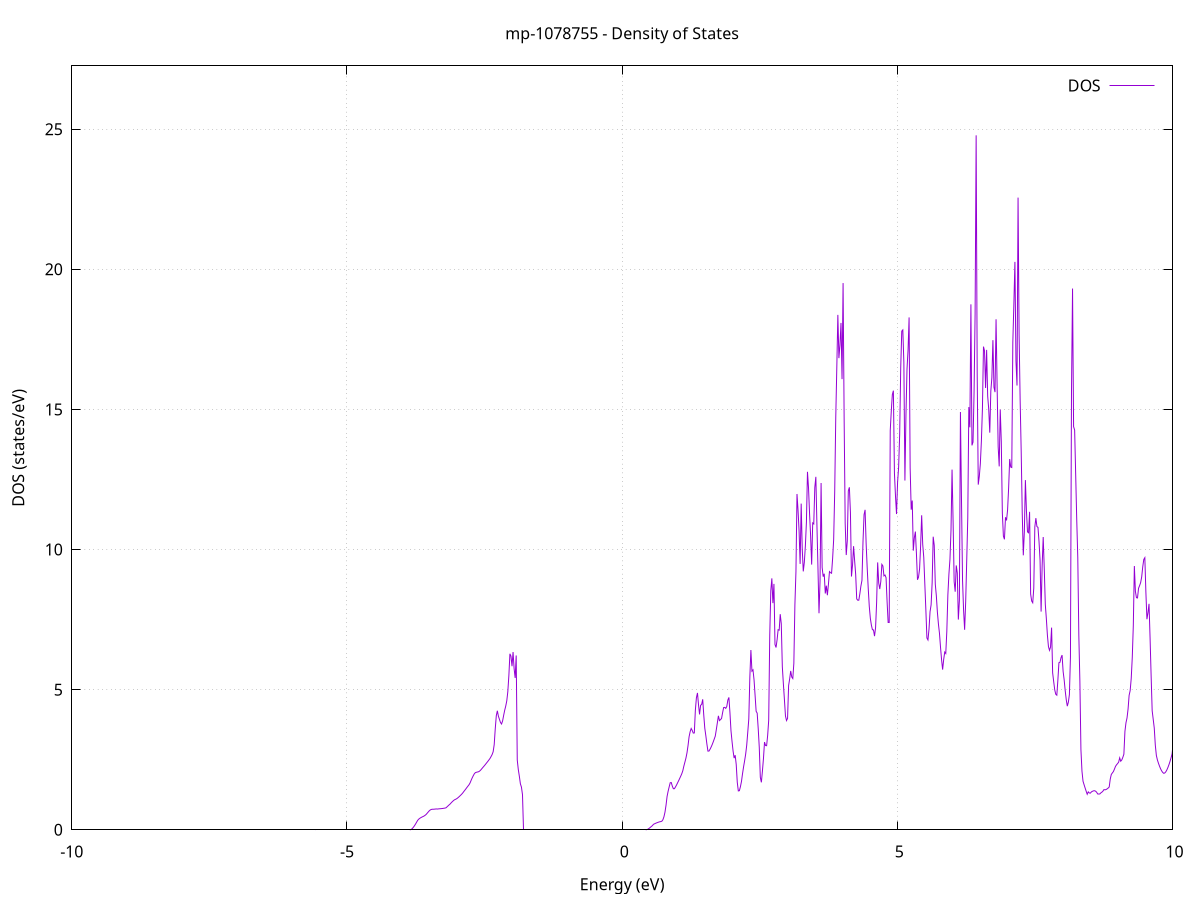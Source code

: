 set title 'mp-1078755 - Density of States'
set xlabel 'Energy (eV)'
set ylabel 'DOS (states/eV)'
set grid
set xrange [-10:10]
set yrange [0:27.259]
set xzeroaxis lt -1
set terminal png size 800,600
set output 'mp-1078755_dos_gnuplot.png'
plot '-' using 1:2 with lines title 'DOS'
-5.580100 0.000000
-5.561100 0.000000
-5.542000 0.000000
-5.523000 0.000000
-5.504000 0.000000
-5.484900 0.000000
-5.465900 0.000000
-5.446800 0.000000
-5.427800 0.000000
-5.408800 0.000000
-5.389700 0.000000
-5.370700 0.000000
-5.351700 0.000000
-5.332600 0.000000
-5.313600 0.000000
-5.294500 0.000000
-5.275500 0.000000
-5.256500 0.000000
-5.237400 0.000000
-5.218400 0.000000
-5.199400 0.000000
-5.180300 0.000000
-5.161300 0.000000
-5.142200 0.000000
-5.123200 0.000000
-5.104200 0.000000
-5.085100 0.000000
-5.066100 0.000000
-5.047100 0.000000
-5.028000 0.000000
-5.009000 0.000000
-4.990000 0.000000
-4.970900 0.000000
-4.951900 0.000000
-4.932800 0.000000
-4.913800 0.000000
-4.894800 0.000000
-4.875700 0.000000
-4.856700 0.000000
-4.837700 0.000000
-4.818600 0.000000
-4.799600 0.000000
-4.780500 0.000000
-4.761500 0.000000
-4.742500 0.000000
-4.723400 0.000000
-4.704400 0.000000
-4.685400 0.000000
-4.666300 0.000000
-4.647300 0.000000
-4.628200 0.000000
-4.609200 0.000000
-4.590200 0.000000
-4.571100 0.000000
-4.552100 0.000000
-4.533100 0.000000
-4.514000 0.000000
-4.495000 0.000000
-4.475900 0.000000
-4.456900 0.000000
-4.437900 0.000000
-4.418800 0.000000
-4.399800 0.000000
-4.380800 0.000000
-4.361700 0.000000
-4.342700 0.000000
-4.323600 0.000000
-4.304600 0.000000
-4.285600 0.000000
-4.266500 0.000000
-4.247500 0.000000
-4.228500 0.000000
-4.209400 0.000000
-4.190400 0.000000
-4.171400 0.000000
-4.152300 0.000000
-4.133300 0.000000
-4.114200 0.000000
-4.095200 0.000000
-4.076200 0.000000
-4.057100 0.000000
-4.038100 0.000000
-4.019100 0.000000
-4.000000 0.000000
-3.981000 0.000000
-3.961900 0.000000
-3.942900 0.000000
-3.923900 0.000000
-3.904800 0.000000
-3.885800 0.000000
-3.866800 0.000000
-3.847700 0.000100
-3.828700 0.016500
-3.809600 0.052200
-3.790600 0.096400
-3.771600 0.149200
-3.752500 0.209800
-3.733500 0.275100
-3.714500 0.338700
-3.695400 0.380300
-3.676400 0.409500
-3.657300 0.433000
-3.638300 0.453600
-3.619300 0.471200
-3.600200 0.489800
-3.581200 0.514900
-3.562200 0.545700
-3.543100 0.589300
-3.524100 0.633200
-3.505000 0.675900
-3.486000 0.707400
-3.467000 0.725800
-3.447900 0.732400
-3.428900 0.732300
-3.409900 0.735900
-3.390800 0.740800
-3.371800 0.742700
-3.352800 0.740000
-3.333700 0.746200
-3.314700 0.750300
-3.295600 0.752400
-3.276600 0.756500
-3.257600 0.762200
-3.238500 0.768500
-3.219500 0.773900
-3.200500 0.784500
-3.181400 0.819600
-3.162400 0.854700
-3.143300 0.889500
-3.124300 0.921900
-3.105300 0.964200
-3.086200 1.002100
-3.067200 1.036800
-3.048200 1.067100
-3.029100 1.085200
-3.010100 1.104100
-2.991000 1.131400
-2.972000 1.163500
-2.953000 1.197900
-2.933900 1.234000
-2.914900 1.271700
-2.895900 1.314600
-2.876800 1.365400
-2.857800 1.412500
-2.838700 1.461400
-2.819700 1.512200
-2.800700 1.560700
-2.781600 1.608300
-2.762600 1.674800
-2.743600 1.766100
-2.724500 1.852600
-2.705500 1.928400
-2.686400 1.996200
-2.667400 2.037900
-2.648400 2.052000
-2.629300 2.061300
-2.610300 2.069700
-2.591300 2.091600
-2.572200 2.126900
-2.553200 2.170500
-2.534200 2.216000
-2.515100 2.259400
-2.496100 2.303300
-2.477000 2.350200
-2.458000 2.397600
-2.439000 2.444500
-2.419900 2.494900
-2.400900 2.545800
-2.381900 2.612200
-2.362800 2.683400
-2.343800 2.784800
-2.324700 3.038500
-2.305700 3.603000
-2.286700 4.069900
-2.267600 4.246700
-2.248600 4.053600
-2.229600 3.941800
-2.210500 3.828800
-2.191500 3.774100
-2.172400 3.882400
-2.153400 4.078600
-2.134400 4.262200
-2.115300 4.412300
-2.096300 4.599700
-2.077300 4.929000
-2.058200 5.506200
-2.039200 6.279700
-2.020100 6.196200
-2.001100 5.837200
-1.982100 6.342800
-1.963000 5.748200
-1.944000 5.418200
-1.925000 6.220100
-1.905900 2.490200
-1.886900 2.150500
-1.867900 1.910500
-1.848800 1.639400
-1.829800 1.522100
-1.810700 1.251800
-1.791700 0.000000
-1.772700 0.000000
-1.753600 0.000000
-1.734600 0.000000
-1.715600 0.000000
-1.696500 0.000000
-1.677500 0.000000
-1.658400 0.000000
-1.639400 0.000000
-1.620400 0.000000
-1.601300 0.000000
-1.582300 0.000000
-1.563300 0.000000
-1.544200 0.000000
-1.525200 0.000000
-1.506100 0.000000
-1.487100 0.000000
-1.468100 0.000000
-1.449000 0.000000
-1.430000 0.000000
-1.411000 0.000000
-1.391900 0.000000
-1.372900 0.000000
-1.353800 0.000000
-1.334800 0.000000
-1.315800 0.000000
-1.296700 0.000000
-1.277700 0.000000
-1.258700 0.000000
-1.239600 0.000000
-1.220600 0.000000
-1.201500 0.000000
-1.182500 0.000000
-1.163500 0.000000
-1.144400 0.000000
-1.125400 0.000000
-1.106400 0.000000
-1.087300 0.000000
-1.068300 0.000000
-1.049300 0.000000
-1.030200 0.000000
-1.011200 0.000000
-0.992100 0.000000
-0.973100 0.000000
-0.954100 0.000000
-0.935000 0.000000
-0.916000 0.000000
-0.897000 0.000000
-0.877900 0.000000
-0.858900 0.000000
-0.839800 0.000000
-0.820800 0.000000
-0.801800 0.000000
-0.782700 0.000000
-0.763700 0.000000
-0.744700 0.000000
-0.725600 0.000000
-0.706600 0.000000
-0.687500 0.000000
-0.668500 0.000000
-0.649500 0.000000
-0.630400 0.000000
-0.611400 0.000000
-0.592400 0.000000
-0.573300 0.000000
-0.554300 0.000000
-0.535200 0.000000
-0.516200 0.000000
-0.497200 0.000000
-0.478100 0.000000
-0.459100 0.000000
-0.440100 0.000000
-0.421000 0.000000
-0.402000 0.000000
-0.382900 0.000000
-0.363900 0.000000
-0.344900 0.000000
-0.325800 0.000000
-0.306800 0.000000
-0.287800 0.000000
-0.268700 0.000000
-0.249700 0.000000
-0.230700 0.000000
-0.211600 0.000000
-0.192600 0.000000
-0.173500 0.000000
-0.154500 0.000000
-0.135500 0.000000
-0.116400 0.000000
-0.097400 0.000000
-0.078400 0.000000
-0.059300 0.000000
-0.040300 0.000000
-0.021200 0.000000
-0.002200 0.000000
0.016800 0.000000
0.035900 0.000000
0.054900 0.000000
0.073900 0.000000
0.093000 0.000000
0.112000 0.000000
0.131100 0.000000
0.150100 0.000000
0.169100 0.000000
0.188200 0.000000
0.207200 0.000000
0.226200 0.000000
0.245300 0.000000
0.264300 0.000000
0.283400 0.000000
0.302400 0.000000
0.321400 0.000000
0.340500 0.000000
0.359500 0.000000
0.378500 0.000000
0.397600 0.000000
0.416600 0.000000
0.435700 0.001200
0.454700 0.010300
0.473700 0.028200
0.492800 0.055000
0.511800 0.085900
0.530800 0.117200
0.549900 0.148900
0.568900 0.194600
0.587900 0.212900
0.607000 0.230100
0.626000 0.246000
0.645100 0.260600
0.664100 0.274100
0.683100 0.284900
0.702200 0.292500
0.721200 0.305600
0.740200 0.356500
0.759300 0.462300
0.778300 0.627900
0.797400 0.877800
0.816400 1.189500
0.835400 1.375700
0.854500 1.531300
0.873500 1.678700
0.892500 1.685800
0.911600 1.556800
0.930600 1.465200
0.949700 1.465000
0.968700 1.527100
0.987700 1.594800
1.006800 1.672100
1.025800 1.749500
1.044800 1.829000
1.063900 1.910700
1.082900 1.996100
1.102000 2.104400
1.121000 2.269600
1.140000 2.412300
1.159100 2.557300
1.178100 2.745100
1.197100 3.002500
1.216200 3.317400
1.235200 3.497100
1.254300 3.614500
1.273300 3.544100
1.292300 3.450800
1.311400 3.455200
1.330400 4.267700
1.349400 4.711500
1.368500 4.883000
1.387500 4.462100
1.406500 4.117000
1.425600 4.443400
1.444600 4.471600
1.463700 4.655500
1.482700 4.097700
1.501700 3.623300
1.520800 3.354100
1.539800 3.060100
1.558800 2.806800
1.577900 2.809000
1.596900 2.873400
1.616000 2.948600
1.635000 3.034300
1.654000 3.131000
1.673100 3.235500
1.692100 3.342000
1.711100 3.575100
1.730200 3.822700
1.749200 4.066200
1.768300 3.896000
1.787300 3.930200
1.806300 3.972500
1.825400 4.179100
1.844400 4.361800
1.863400 4.368300
1.882500 4.332500
1.901500 4.399700
1.920600 4.628800
1.939600 4.723300
1.958600 4.185300
1.977700 3.534800
1.996700 3.152200
2.015700 2.810200
2.034800 2.556900
2.053800 2.660700
2.072900 2.326900
2.091900 1.693600
2.110900 1.386600
2.130000 1.394200
2.149000 1.537500
2.168000 1.722200
2.187100 1.997800
2.206100 2.241800
2.225100 2.459200
2.244200 2.698200
2.263200 3.013300
2.282300 3.476700
2.301300 3.954100
2.320300 5.444500
2.339400 6.414700
2.358400 5.660300
2.377400 5.706900
2.396500 5.352300
2.415500 4.801600
2.434600 4.229300
2.453600 4.161200
2.472600 3.603700
2.491700 2.936600
2.510700 1.871800
2.529700 1.692700
2.548800 2.094000
2.567800 2.543600
2.586900 3.128800
2.605900 3.007400
2.624900 2.999900
2.644000 3.368000
2.663000 3.908500
2.682000 6.944900
2.701100 8.527400
2.720100 8.971300
2.739200 8.087700
2.758200 8.774700
2.777200 6.611100
2.796300 6.505100
2.815300 6.780500
2.834300 7.140200
2.853400 7.124300
2.872400 7.694000
2.891400 7.355300
2.910500 5.818500
2.929500 5.207000
2.948600 4.642700
2.967600 4.062100
2.986600 3.897300
3.005700 3.974900
3.024700 5.145800
3.043700 5.384400
3.062800 5.667500
3.081800 5.449800
3.100900 5.396900
3.119900 5.939300
3.138900 8.028200
3.158000 9.211900
3.177000 11.982100
3.196000 11.400400
3.215100 10.660800
3.234100 9.486100
3.253200 11.638600
3.272200 10.026900
3.291200 9.220100
3.310300 9.543200
3.329300 10.130900
3.348300 10.976200
3.367400 12.773000
3.386400 12.199100
3.405500 11.273200
3.424500 10.493300
3.443500 9.464100
3.462600 10.948000
3.481600 10.913800
3.500600 12.217500
3.519700 12.594200
3.538700 10.922200
3.557800 9.369800
3.576800 7.725900
3.595800 8.874500
3.614900 12.374800
3.633900 9.361300
3.652900 9.032100
3.672000 9.136500
3.691000 8.431700
3.710000 8.711600
3.729100 8.371000
3.748100 8.756900
3.767200 9.212200
3.786200 9.173900
3.805200 9.153800
3.824300 9.679000
3.843300 10.356800
3.862300 12.059300
3.881400 14.708200
3.900400 16.493500
3.919500 18.374200
3.938500 16.829800
3.957500 17.299000
3.976600 18.085600
3.995600 16.081700
4.014600 19.509600
4.033700 14.657100
4.052700 10.935800
4.071800 9.803200
4.090800 10.308500
4.109800 12.096700
4.128900 12.220500
4.147900 11.326800
4.166900 9.037100
4.186000 9.440200
4.205000 10.119500
4.224100 9.605900
4.243100 9.119800
4.262100 8.238500
4.281200 8.190800
4.300200 8.193100
4.319200 8.422600
4.338300 8.696100
4.357300 8.897800
4.376400 10.280200
4.395400 11.243200
4.414400 11.417100
4.433500 10.207600
4.452500 9.354300
4.471500 8.611500
4.490600 7.966500
4.509600 7.548700
4.528600 7.302700
4.547700 7.139200
4.566700 7.131700
4.585800 6.910400
4.604800 7.212300
4.623800 8.102200
4.642900 9.540500
4.661900 8.805800
4.680900 8.590600
4.700000 8.860400
4.719000 9.470100
4.738100 9.413000
4.757100 9.060100
4.776100 9.090600
4.795200 8.996800
4.814200 8.137400
4.833200 7.396100
4.852300 7.395400
4.871300 14.246300
4.890400 14.941200
4.909400 15.530800
4.928400 15.669600
4.947500 12.727500
4.966500 11.913500
4.985500 11.266400
5.004600 12.392400
5.023600 12.934200
5.042700 14.107500
5.061700 16.480000
5.080700 17.794700
5.099800 17.837000
5.118800 16.685900
5.137800 12.463500
5.156900 14.802600
5.175900 16.433700
5.195000 17.119800
5.214000 18.282900
5.233000 12.927100
5.252100 11.422000
5.271100 11.748600
5.290100 9.961600
5.309200 10.417700
5.328200 10.641100
5.347200 9.855200
5.366300 8.921300
5.385300 9.016100
5.404400 9.306700
5.423400 10.130800
5.442400 11.222800
5.461500 10.184700
5.480500 9.715700
5.499500 8.783200
5.518600 7.844200
5.537600 6.843200
5.556700 6.773100
5.575700 7.159000
5.594700 7.782600
5.613800 8.026600
5.632800 8.813800
5.651800 10.457600
5.670900 10.152300
5.689900 8.764400
5.709000 8.349300
5.728000 7.762800
5.747000 7.340300
5.766100 7.006300
5.785100 6.509600
5.804100 6.067000
5.823200 5.715100
5.842200 6.074200
5.861300 6.340700
5.880300 6.290600
5.899300 7.074400
5.918400 8.382600
5.937400 9.120900
5.956400 9.649400
5.975500 10.696900
5.994500 12.851700
6.013600 10.987900
6.032600 8.854800
6.051600 8.494600
6.070700 9.432800
6.089700 9.161300
6.108700 7.501600
6.127800 8.186000
6.146800 14.906600
6.165800 11.805700
6.184900 8.911900
6.203900 7.835800
6.223000 7.136800
6.242000 8.134500
6.261000 9.606500
6.280100 11.122700
6.299100 15.083600
6.318100 14.362100
6.337200 18.750500
6.356200 13.717200
6.375300 13.833800
6.394300 15.594800
6.413300 18.403500
6.432400 24.781100
6.451400 16.267600
6.470400 12.316200
6.489500 12.607500
6.508500 13.061600
6.527600 13.873300
6.546600 15.038300
6.565600 17.241300
6.584700 17.087100
6.603700 15.764600
6.622700 17.123600
6.641800 15.474200
6.660800 15.013400
6.679900 14.171300
6.698900 15.653100
6.717900 16.130200
6.737000 17.471600
6.756000 15.793400
6.775000 15.617400
6.794100 18.217800
6.813100 15.862800
6.832200 13.674600
6.851200 12.967600
6.870200 14.994300
6.889300 13.849300
6.908300 11.298000
6.927300 10.480500
6.946400 10.364300
6.965400 11.151500
6.984400 11.039800
7.003500 11.412500
7.022500 12.199300
7.041600 13.229400
7.060600 12.942400
7.079600 12.926700
7.098700 17.386600
7.117700 18.755800
7.136700 20.265800
7.155800 16.726100
7.174800 15.852200
7.193900 22.558000
7.212900 17.656000
7.231900 15.323100
7.251000 13.484800
7.270000 11.280300
7.289000 9.792700
7.308100 10.634000
7.327100 12.478200
7.346200 11.384100
7.365200 10.629900
7.384200 10.598300
7.403300 11.345500
7.422300 8.411300
7.441300 8.162300
7.460400 8.101100
7.479400 8.621900
7.498500 10.808500
7.517500 11.120700
7.536500 10.820400
7.555600 10.791400
7.574600 10.288300
7.593600 9.617600
7.612700 7.785100
7.631700 9.433900
7.650700 10.446700
7.669800 9.324700
7.688800 8.042200
7.707900 7.530600
7.726900 6.946400
7.745900 6.538500
7.765000 6.403300
7.784000 6.519600
7.803000 7.214400
7.822100 5.599800
7.841100 5.288400
7.860200 4.991700
7.879200 4.835300
7.898200 4.802600
7.917300 5.342900
7.936300 5.962100
7.955300 5.975100
7.974400 6.140900
7.993400 6.233700
8.012500 5.653800
8.031500 5.349300
8.050500 4.964100
8.069600 4.640900
8.088600 4.411200
8.107600 4.550400
8.126700 4.824700
8.145700 6.158200
8.164800 15.648900
8.183800 19.312800
8.202800 14.387500
8.221900 14.261400
8.240900 12.672700
8.259900 11.066900
8.279000 9.710500
8.298000 6.940400
8.317100 5.302700
8.336100 2.860700
8.355100 2.091500
8.374200 1.732600
8.393200 1.610100
8.412200 1.491500
8.431300 1.376900
8.450300 1.266600
8.469300 1.352300
8.488400 1.313200
8.507400 1.307400
8.526500 1.352000
8.545500 1.372900
8.564500 1.389600
8.583600 1.393600
8.602600 1.377300
8.621600 1.339600
8.640700 1.277200
8.659700 1.276200
8.678800 1.277000
8.697800 1.316100
8.716800 1.342300
8.735900 1.378600
8.754900 1.434100
8.773900 1.424400
8.793000 1.436900
8.812000 1.459500
8.831100 1.488800
8.850100 1.526600
8.869100 1.810600
8.888200 1.975200
8.907200 2.027500
8.926200 2.077800
8.945300 2.165500
8.964300 2.262300
8.983400 2.318800
9.002400 2.362800
9.021400 2.412700
9.040500 2.566900
9.059500 2.446600
9.078500 2.491900
9.097600 2.584500
9.116600 2.697200
9.135700 3.511700
9.154700 3.819800
9.173700 3.989800
9.192800 4.309800
9.211800 4.795700
9.230800 4.965900
9.249900 5.397000
9.268900 6.142400
9.287900 7.280000
9.307000 9.411700
9.326000 8.506900
9.345100 8.281200
9.364100 8.272500
9.383100 8.618800
9.402200 8.712000
9.421200 8.820400
9.440200 9.022500
9.459300 9.381800
9.478300 9.647000
9.497400 9.710200
9.516400 8.476000
9.535400 7.513800
9.554500 7.743700
9.573500 8.062500
9.592500 6.846500
9.611600 5.498400
9.630600 4.249400
9.649700 3.941100
9.668700 3.630000
9.687700 3.019100
9.706800 2.652100
9.725800 2.491200
9.744800 2.374800
9.763900 2.270800
9.782900 2.179000
9.802000 2.104800
9.821000 2.049500
9.840000 2.015100
9.859100 2.025600
9.878100 2.067900
9.897100 2.133800
9.916200 2.221200
9.935200 2.320500
9.954300 2.436000
9.973300 2.564700
9.992300 2.706300
10.011400 3.051800
10.030400 3.210300
10.049400 2.745700
10.068500 2.665100
10.087500 2.785300
10.106500 2.964100
10.125600 3.136900
10.144600 3.281400
10.163700 3.402100
10.182700 3.515700
10.201700 3.677200
10.220800 3.875500
10.239800 3.851900
10.258800 3.766500
10.277900 3.349200
10.296900 3.205600
10.316000 3.088700
10.335000 2.990200
10.354000 2.904300
10.373100 2.870800
10.392100 3.013300
10.411100 3.730800
10.430200 2.972800
10.449200 3.017100
10.468300 3.446100
10.487300 3.346600
10.506300 3.249000
10.525400 3.172500
10.544400 3.116600
10.563400 3.094100
10.582500 3.093400
10.601500 3.093700
10.620600 3.071900
10.639600 3.045600
10.658600 3.011700
10.677700 2.974300
10.696700 2.933300
10.715700 2.899300
10.734800 2.859600
10.753800 2.778200
10.772900 2.846700
10.791900 2.865600
10.810900 2.814000
10.830000 2.750900
10.849000 2.680900
10.868000 2.605800
10.887100 2.514100
10.906100 2.606100
10.925100 2.519900
10.944200 2.600000
10.963200 2.626900
10.982300 2.597100
11.001300 2.548500
11.020300 2.534200
11.039400 2.524200
11.058400 2.547000
11.077400 2.539800
11.096500 2.529100
11.115500 2.514900
11.134600 2.493900
11.153600 2.464500
11.172600 2.431800
11.191700 2.397900
11.210700 2.357800
11.229700 2.313700
11.248800 2.266900
11.267800 2.217800
11.286900 2.165800
11.305900 2.106100
11.324900 2.065900
11.344000 2.050500
11.363000 2.021000
11.382000 2.025600
11.401100 1.999000
11.420100 2.008800
11.439200 1.978200
11.458200 1.944900
11.477200 1.865700
11.496300 1.846200
11.515300 1.834900
11.534300 1.832100
11.553400 1.850800
11.572400 1.981300
11.591400 2.090100
11.610500 2.135300
11.629500 2.234700
11.648600 2.280500
11.667600 2.319000
11.686600 2.345000
11.705700 2.357000
11.724700 2.355400
11.743700 2.341600
11.762800 2.310500
11.781800 2.258600
11.800900 2.210800
11.819900 2.238600
11.838900 2.338500
11.858000 2.441700
11.877000 2.483700
11.896000 2.418700
11.915100 2.233800
11.934100 2.281200
11.953200 2.465500
11.972200 2.673600
11.991200 3.041000
12.010300 2.974200
12.029300 2.842600
12.048300 2.790400
12.067400 2.769600
12.086400 2.812100
12.105500 2.856000
12.124500 3.219700
12.143500 2.801200
12.162600 2.789900
12.181600 2.813300
12.200600 2.923500
12.219700 3.178700
12.238700 3.259900
12.257800 3.132400
12.276800 3.043500
12.295800 2.977600
12.314900 2.884300
12.333900 2.886800
12.352900 3.011500
12.372000 3.072800
12.391000 3.151900
12.410000 3.247500
12.429100 3.356800
12.448100 3.424700
12.467200 3.456900
12.486200 3.535500
12.505200 3.406600
12.524300 3.344100
12.543300 3.285000
12.562300 3.247800
12.581400 3.216400
12.600400 3.204500
12.619500 3.195400
12.638500 3.167600
12.657500 3.118900
12.676600 3.050800
12.695600 2.886600
12.714600 2.752300
12.733700 2.705700
12.752700 2.657400
12.771800 2.606700
12.790800 2.557200
12.809800 2.513800
12.828900 2.472000
12.847900 2.442200
12.866900 2.534500
12.886000 2.706400
12.905000 2.664000
12.924100 2.680500
12.943100 2.745400
12.962100 2.822400
12.981200 2.912800
13.000200 3.020300
13.019200 3.213200
13.038300 3.400500
13.057300 3.516600
13.076400 3.613800
13.095400 3.702900
13.114400 3.712200
13.133500 3.696600
13.152500 3.739500
13.171500 3.803600
13.190600 3.937500
13.209600 4.061000
13.228600 4.094600
13.247700 3.809900
13.266700 3.382000
13.285800 3.081300
13.304800 2.665400
13.323800 2.613100
13.342900 2.561200
13.361900 2.514400
13.380900 2.496200
13.400000 2.511100
13.419000 2.516100
13.438100 2.532200
13.457100 2.573300
13.476100 2.649000
13.495200 2.783700
13.514200 3.063400
13.533200 3.244800
13.552300 3.295700
13.571300 3.218500
13.590400 3.240100
13.609400 3.160400
13.628400 3.221400
13.647500 3.325600
13.666500 3.398900
13.685500 3.521800
13.704600 3.656200
13.723600 3.786500
13.742700 3.890900
13.761700 3.872100
13.780700 3.860800
13.799800 3.767500
13.818800 3.745600
13.837800 3.755000
13.856900 3.454900
13.875900 3.159900
13.895000 2.927000
13.914000 2.816000
13.933000 2.795800
13.952100 2.873600
13.971100 2.924600
13.990100 2.956200
14.009200 2.995700
14.028200 3.026000
14.047200 3.058900
14.066300 3.152600
14.085300 3.314000
14.104400 3.430400
14.123400 3.471800
14.142400 3.527700
14.161500 3.572200
14.180500 3.561200
14.199500 3.553000
14.218600 3.495500
14.237600 3.471800
14.256700 3.824400
14.275700 3.517100
14.294700 3.383900
14.313800 3.308300
14.332800 3.252900
14.351800 3.247300
14.370900 3.321800
14.389900 3.476300
14.409000 3.499700
14.428000 3.575200
14.447000 3.671800
14.466100 3.821300
14.485100 3.890100
14.504100 3.945400
14.523200 4.118700
14.542200 3.957000
14.561300 3.913700
14.580300 3.844400
14.599300 3.753800
14.618400 3.646300
14.637400 3.535200
14.656400 3.434200
14.675500 3.321100
14.694500 3.175600
14.713600 3.020200
14.732600 2.892100
14.751600 2.801500
14.770700 2.713100
14.789700 2.641400
14.808700 2.569000
14.827800 2.495300
14.846800 2.423500
14.865800 2.347000
14.884900 2.271700
14.903900 2.235200
14.923000 2.281100
14.942000 1.651400
14.961000 1.567900
14.980100 1.557400
14.999100 1.556900
15.018100 1.561900
15.037200 1.561200
15.056200 1.611800
15.075300 1.681000
15.094300 1.738900
15.113300 1.887300
15.132400 2.007800
15.151400 2.209200
15.170400 2.455900
15.189500 2.722000
15.208500 3.017100
15.227600 3.810700
15.246600 4.823000
15.265600 5.330900
15.284700 5.673200
15.303700 5.571000
15.322700 5.614200
15.341800 5.598800
15.360800 5.439100
15.379900 5.489100
15.398900 5.630200
15.417900 5.515500
15.437000 5.239900
15.456000 4.916300
15.475000 4.599700
15.494100 4.507400
15.513100 4.631400
15.532200 4.601600
15.551200 4.273700
15.570200 4.092000
15.589300 4.025300
15.608300 3.945900
15.627300 3.837600
15.646400 3.593300
15.665400 3.454700
15.684400 3.222700
15.703500 3.066000
15.722500 3.002600
15.741600 2.983200
15.760600 2.988500
15.779600 2.999700
15.798700 3.021300
15.817700 3.069700
15.836700 3.152000
15.855800 3.960500
15.874800 3.197500
15.893900 3.015300
15.912900 3.047000
15.931900 3.138100
15.951000 3.188100
15.970000 3.142200
15.989000 3.004300
16.008100 2.966800
16.027100 2.968900
16.046200 2.978200
16.065200 2.989100
16.084200 2.973000
16.103300 2.960100
16.122300 2.946100
16.141300 2.945800
16.160400 3.005400
16.179400 3.324100
16.198500 3.488900
16.217500 3.785200
16.236500 4.150400
16.255600 4.559400
16.274600 4.874100
16.293600 5.092900
16.312700 5.316500
16.331700 5.173200
16.350700 4.686800
16.369800 4.487200
16.388800 4.401300
16.407900 4.420900
16.426900 4.486700
16.445900 4.578100
16.465000 4.618900
16.484000 4.621100
16.503000 4.567400
16.522100 4.599700
16.541100 4.692100
16.560200 4.882300
16.579200 4.580100
16.598200 4.032900
16.617300 3.964400
16.636300 3.900100
16.655300 3.910800
16.674400 3.837700
16.693400 3.742800
16.712500 3.623200
16.731500 3.543700
16.750500 3.509900
16.769600 3.528400
16.788600 3.569400
16.807600 3.615100
16.826700 3.675200
16.845700 3.754100
16.864800 3.871400
16.883800 4.013500
16.902800 4.196900
16.921900 4.307500
16.940900 4.320800
16.959900 4.422700
16.979000 4.432900
16.998000 4.257500
17.017100 4.030700
17.036100 3.795000
17.055100 3.629900
17.074200 3.512900
17.093200 3.401800
17.112200 3.249800
17.131300 3.066700
17.150300 2.765600
17.169300 2.609300
17.188400 2.557000
17.207400 2.530400
17.226500 2.544600
17.245500 2.626700
17.264500 2.833000
17.283600 3.003300
17.302600 3.203500
17.321600 3.481500
17.340700 3.492300
17.359700 3.606500
17.378800 3.715200
17.397800 3.822200
17.416800 4.312800
17.435900 3.492600
17.454900 3.241400
17.473900 3.172200
17.493000 3.158100
17.512000 3.150700
17.531100 3.147900
17.550100 3.235900
17.569100 3.353400
17.588200 3.239000
17.607200 3.134900
17.626200 2.975000
17.645300 2.917300
17.664300 2.911300
17.683400 2.688100
17.702400 2.697200
17.721400 2.806700
17.740500 2.948100
17.759500 3.088300
17.778500 3.245300
17.797600 3.501100
17.816600 3.881500
17.835700 4.152200
17.854700 4.362000
17.873700 4.561700
17.892800 4.675600
17.911800 4.760300
17.930800 4.791200
17.949900 4.695300
17.968900 4.598200
17.987900 4.407600
18.007000 4.135200
18.026000 3.948900
18.045100 3.198100
18.064100 3.165200
18.083100 3.164300
18.102200 3.178700
18.121200 3.171200
18.140200 3.114000
18.159300 3.067300
18.178300 3.088200
18.197400 3.130900
18.216400 3.198800
18.235400 3.382100
18.254500 3.706700
18.273500 3.826400
18.292500 3.886300
18.311600 3.969700
18.330600 3.954200
18.349700 3.959600
18.368700 3.992100
18.387700 4.004000
18.406800 3.912000
18.425800 3.860100
18.444800 3.821000
18.463900 3.830900
18.482900 3.677200
18.502000 3.553900
18.521000 3.447300
18.540000 3.377800
18.559100 3.431600
18.578100 3.437200
18.597100 3.342200
18.616200 3.313100
18.635200 3.251400
18.654300 3.222600
18.673300 3.221700
18.692300 3.208000
18.711400 2.998800
18.730400 2.980400
18.749400 3.072000
18.768500 3.152600
18.787500 3.239900
18.806500 3.321200
18.825600 3.315700
18.844600 3.354200
18.863700 3.369200
18.882700 3.357300
18.901700 3.260900
18.920800 3.300200
18.939800 3.346300
18.958800 3.416600
18.977900 3.572600
18.996900 3.676500
19.016000 3.783400
19.035000 3.892000
19.054000 4.201900
19.073100 4.461600
19.092100 4.384300
19.111100 4.412700
19.130200 4.407400
19.149200 4.381600
19.168300 4.318700
19.187300 4.336400
19.206300 4.332400
19.225400 4.295500
19.244400 4.249400
19.263400 4.192700
19.282500 4.153800
19.301500 4.101900
19.320600 4.052300
19.339600 4.047600
19.358600 4.065700
19.377700 4.052400
19.396700 4.054200
19.415700 4.155200
19.434800 4.332400
19.453800 4.453300
19.472900 4.476900
19.491900 4.434900
19.510900 4.379600
19.530000 4.226500
19.549000 4.049200
19.568000 3.926400
19.587100 3.819600
19.606100 3.729800
19.625100 3.653900
19.644200 3.589000
19.663200 3.521000
19.682300 3.411500
19.701300 3.220700
19.720300 3.140300
19.739400 3.100500
19.758400 3.045500
19.777400 2.965400
19.796500 2.905200
19.815500 2.908500
19.834600 2.952100
19.853600 2.975500
19.872600 2.969400
19.891700 2.990100
19.910700 3.053300
19.929700 3.146600
19.948800 3.375400
19.967800 3.460100
19.986900 3.544600
20.005900 3.608500
20.024900 3.615500
20.044000 3.648100
20.063000 3.662600
20.082000 3.715500
20.101100 3.754500
20.120100 3.758500
20.139200 3.849400
20.158200 3.592900
20.177200 3.632200
20.196300 3.588500
20.215300 3.547800
20.234300 3.542700
20.253400 3.480900
20.272400 3.546900
20.291400 3.674400
20.310500 3.906900
20.329500 4.221500
20.348600 4.622600
20.367600 4.688900
20.386600 4.416100
20.405700 4.337600
20.424700 4.270600
20.443700 4.203600
20.462800 4.245400
20.481800 4.435300
20.500900 4.380000
20.519900 4.423400
20.538900 4.462700
20.558000 4.450300
20.577000 4.418900
20.596000 4.388200
20.615100 4.380800
20.634100 4.331000
20.653200 4.294400
20.672200 4.304200
20.691200 4.319000
20.710300 4.332000
20.729300 4.472600
20.748300 4.419900
20.767400 4.490500
20.786400 4.494500
20.805500 4.483400
20.824500 4.490800
20.843500 4.225800
20.862600 4.126200
20.881600 4.081900
20.900600 4.055900
20.919700 4.048400
20.938700 4.217500
20.957800 4.014400
20.976800 3.974500
20.995800 4.001000
21.014900 3.989800
21.033900 4.034600
21.052900 4.043300
21.072000 3.997700
21.091000 3.942900
21.110000 3.945600
21.129100 3.955300
21.148100 4.069600
21.167200 4.238500
21.186200 4.434900
21.205200 4.049700
21.224300 3.902900
21.243300 3.851100
21.262300 3.799500
21.281400 3.817700
21.300400 3.839900
21.319500 3.859400
21.338500 3.816600
21.357500 3.865200
21.376600 3.883600
21.395600 3.845400
21.414600 3.909200
21.433700 3.905100
21.452700 3.855500
21.471800 3.827400
21.490800 3.827000
21.509800 3.833000
21.528900 3.863600
21.547900 4.008700
21.566900 4.115400
21.586000 4.173700
21.605000 4.075500
21.624100 4.189300
21.643100 4.406400
21.662100 4.584700
21.681200 4.748100
21.700200 4.897600
21.719200 4.925600
21.738300 4.948800
21.757300 4.969700
21.776400 5.007700
21.795400 4.929000
21.814400 4.869500
21.833500 4.656600
21.852500 4.296300
21.871500 4.024300
21.890600 3.860000
21.909600 3.851100
21.928600 3.862600
21.947700 3.888700
21.966700 3.928100
21.985800 4.157500
22.004800 5.123000
22.023800 5.694400
22.042900 5.887100
22.061900 5.693600
22.080900 5.429300
22.100000 4.969000
22.119000 4.648400
22.138100 4.582000
22.157100 4.526000
22.176100 4.455800
22.195200 4.515400
22.214200 4.692500
22.233200 4.784200
22.252300 4.876900
22.271300 4.916000
22.290400 4.805300
22.309400 4.739300
22.328400 4.710700
22.347500 4.776300
22.366500 4.890200
22.385500 5.001600
22.404600 5.249500
22.423600 5.937900
22.442700 6.148200
22.461700 6.233300
22.480700 5.454300
22.499800 4.802500
22.518800 4.592800
22.537800 4.833300
22.556900 4.970300
22.575900 5.068500
22.595000 5.003000
22.614000 4.711500
22.633000 4.512800
22.652100 4.684500
22.671100 4.862400
22.690100 5.080100
22.709200 5.232900
22.728200 5.359000
22.747200 5.450200
22.766300 5.570100
22.785300 5.546500
22.804400 5.828900
22.823400 5.821300
22.842400 5.606700
22.861500 5.539300
22.880500 5.653900
22.899500 5.532900
22.918600 5.577700
22.937600 5.348200
22.956700 5.394800
22.975700 5.648100
22.994700 6.221100
23.013800 7.314100
23.032800 5.565700
23.051800 5.177800
23.070900 5.298400
23.089900 6.283800
23.109000 5.533800
23.128000 5.175800
23.147000 6.214900
23.166100 6.657200
23.185100 6.634400
23.204100 6.417100
23.223200 6.066200
23.242200 6.020700
23.261300 6.374800
23.280300 6.086300
23.299300 6.448300
23.318400 6.617000
23.337400 7.151700
23.356400 7.921300
23.375500 8.157600
23.394500 7.633600
23.413600 7.277700
23.432600 7.199900
23.451600 6.402200
23.470700 6.839100
23.489700 7.515300
23.508700 7.811900
23.527800 8.041900
23.546800 7.245400
23.565800 6.563800
23.584900 6.160100
23.603900 5.844400
23.623000 5.597500
23.642000 5.338500
23.661000 5.033200
23.680100 4.827700
23.699100 4.792600
23.718100 4.783400
23.737200 4.772900
23.756200 4.766400
23.775300 4.789100
23.794300 4.759400
23.813300 4.637100
23.832400 4.355200
23.851400 4.345500
23.870400 4.225600
23.889500 4.029300
23.908500 3.800000
23.927600 3.700600
23.946600 3.694000
23.965600 3.724200
23.984700 3.768200
24.003700 4.200800
24.022700 4.610900
24.041800 4.650700
24.060800 4.790400
24.079900 4.997900
24.098900 5.226500
24.117900 5.477900
24.137000 5.764600
24.156000 6.039100
24.175000 6.046600
24.194100 5.787100
24.213100 5.581000
24.232200 5.387900
24.251200 5.291400
24.270200 4.658400
24.289300 4.532100
24.308300 4.457900
24.327300 4.460900
24.346400 4.597400
24.365400 4.863300
24.384400 5.136900
24.403500 5.794300
24.422500 7.750400
24.441600 6.490300
24.460600 5.978600
24.479600 5.803900
24.498700 6.004000
24.517700 5.768700
24.536700 5.659200
24.555800 5.649800
24.574800 5.699500
24.593900 5.863400
24.612900 5.913300
24.631900 5.799600
24.651000 6.084700
24.670000 6.341700
24.689000 6.015400
24.708100 5.745200
24.727100 5.234700
24.746200 5.017200
24.765200 4.773900
24.784200 4.213400
24.803300 3.929100
24.822300 3.733400
24.841300 3.813400
24.860400 3.716300
24.879400 3.618500
24.898500 3.519900
24.917500 3.470800
24.936500 3.494600
24.955600 3.604800
24.974600 3.785200
24.993600 3.988300
25.012700 4.255200
25.031700 4.502500
25.050700 4.752100
25.069800 5.462600
25.088800 6.063200
25.107900 6.380500
25.126900 6.365300
25.145900 6.722200
25.165000 6.492200
25.184000 5.753500
25.203000 5.343400
25.222100 5.001300
25.241100 4.986100
25.260200 5.208400
25.279200 5.540100
25.298200 5.790100
25.317300 5.803600
25.336300 5.661600
25.355300 5.379500
25.374400 5.358700
25.393400 5.295600
25.412500 5.526300
25.431500 5.673500
25.450500 5.924900
25.469600 7.011600
25.488600 6.872000
25.507600 6.763500
25.526700 6.432200
25.545700 6.128100
25.564800 6.093100
25.583800 6.175500
25.602800 6.568200
25.621900 7.072800
25.640900 7.523300
25.659900 7.717400
25.679000 7.763800
25.698000 7.693600
25.717100 7.646200
25.736100 7.383500
25.755100 7.362600
25.774200 7.357000
25.793200 7.358500
25.812200 7.233100
25.831300 6.109800
25.850300 5.424200
25.869300 4.830200
25.888400 4.694700
25.907400 4.806200
25.926500 4.999600
25.945500 5.271000
25.964500 5.428700
25.983600 5.681300
26.002600 5.991700
26.021600 6.372800
26.040700 6.579900
26.059700 6.586100
26.078800 6.261700
26.097800 6.047400
26.116800 5.615300
26.135900 5.350900
26.154900 4.466800
26.173900 4.312100
26.193000 4.327000
26.212000 4.407700
26.231100 4.550200
26.250100 4.522900
26.269100 4.798000
26.288200 4.615900
26.307200 4.655400
26.326200 4.702200
26.345300 4.751700
26.364300 4.850000
26.383400 5.042100
26.402400 5.294200
26.421400 5.700300
26.440500 5.869000
26.459500 6.088100
26.478500 6.143900
26.497600 6.026100
26.516600 5.874500
26.535700 5.705000
26.554700 5.517100
26.573700 5.425400
26.592800 5.373300
26.611800 5.479200
26.630800 5.759900
26.649900 6.189000
26.668900 6.632100
26.687900 6.602700
26.707000 6.868500
26.726000 6.531200
26.745100 6.439500
26.764100 6.228400
26.783100 5.853500
26.802200 5.752200
26.821200 5.671100
26.840200 5.674000
26.859300 5.733800
26.878300 5.653100
26.897400 5.595800
26.916400 5.583800
26.935400 5.641700
26.954500 5.627400
26.973500 5.530900
26.992500 5.488300
27.011600 5.545500
27.030600 5.741600
27.049700 5.994100
27.068700 6.499100
27.087700 7.377100
27.106800 8.049000
27.125800 8.473800
27.144800 8.096300
27.163900 7.957200
27.182900 7.819700
27.202000 7.675500
27.221000 7.675800
27.240000 7.419500
27.259100 7.036100
27.278100 6.931200
27.297100 6.878800
27.316200 6.718300
27.335200 6.547000
27.354300 6.457000
27.373300 6.310000
27.392300 6.327500
27.411400 6.512700
27.430400 6.163000
27.449400 5.903500
27.468500 5.735800
27.487500 5.812800
27.506500 5.411700
27.525600 5.294500
27.544600 5.212100
27.563700 4.765000
27.582700 4.645400
27.601700 4.651100
27.620800 4.658600
27.639800 4.737300
27.658800 4.927300
27.677900 5.181000
27.696900 5.340400
27.716000 5.359100
27.735000 5.469100
27.754000 5.797100
27.773100 5.730300
27.792100 5.953900
27.811100 5.822400
27.830200 5.675100
27.849200 5.628400
27.868300 5.188800
27.887300 5.044300
27.906300 5.053900
27.925400 5.023300
27.944400 4.988800
27.963400 5.017500
27.982500 5.145400
28.001500 5.296300
28.020600 5.399100
28.039600 5.404100
28.058600 5.295500
28.077700 5.154800
28.096700 4.787500
28.115700 4.420400
28.134800 4.388800
28.153800 4.515700
28.172900 4.999300
28.191900 5.775100
28.210900 6.225900
28.230000 6.814500
28.249000 6.922000
28.268000 7.144600
28.287100 6.701200
28.306100 6.402600
28.325100 6.123900
28.344200 5.991300
28.363200 5.806900
28.382300 5.608600
28.401300 5.251400
28.420300 5.073400
28.439400 4.804500
28.458400 4.580500
28.477400 4.755400
28.496500 4.666400
28.515500 4.448800
28.534600 4.437000
28.553600 4.484400
28.572600 4.525300
28.591700 4.669400
28.610700 4.906200
28.629700 4.877200
28.648800 4.839500
28.667800 4.809600
28.686900 4.559100
28.705900 4.289100
28.724900 4.178900
28.744000 4.514500
28.763000 3.980600
28.782000 3.877900
28.801100 3.794300
28.820100 3.747300
28.839200 3.807500
28.858200 3.992600
28.877200 4.234700
28.896300 4.242200
28.915300 4.205700
28.934300 4.435300
28.953400 4.547400
28.972400 4.498900
28.991400 4.606200
29.010500 4.861600
29.029500 5.274200
29.048600 5.527000
29.067600 5.672700
29.086600 5.810600
29.105700 6.150300
29.124700 5.897500
29.143700 5.957500
29.162800 6.687400
29.181800 6.398000
29.200900 6.251500
29.219900 6.181600
29.238900 6.164500
29.258000 6.066800
29.277000 6.301000
29.296000 6.159400
29.315100 6.184600
29.334100 6.062600
29.353200 5.800800
29.372200 5.622000
29.391200 5.491500
29.410300 5.394400
29.429300 5.494400
29.448300 5.220100
29.467400 4.983000
29.486400 4.839500
29.505500 4.745300
29.524500 4.647100
29.543500 4.394400
29.562600 4.252300
29.581600 4.245200
29.600600 4.284600
29.619700 4.344100
29.638700 4.374600
29.657800 4.409500
29.676800 4.420300
29.695800 4.093200
29.714900 3.728500
29.733900 3.371500
29.752900 3.079800
29.772000 2.968200
29.791000 2.571900
29.810000 2.391800
29.829100 2.247700
29.848100 2.130300
29.867200 2.034000
29.886200 1.944100
29.905200 1.826500
29.924300 1.719800
29.943300 1.635600
29.962300 1.565900
29.981400 1.483800
30.000400 1.411400
30.019500 1.315900
30.038500 1.186000
30.057500 0.990700
30.076600 0.818400
30.095600 0.674100
30.114600 0.567700
30.133700 0.464000
30.152700 0.389600
30.171800 0.320600
30.190800 0.261600
30.209800 0.229300
30.228900 0.206200
30.247900 0.187600
30.266900 0.171500
30.286000 0.157900
30.305000 0.146900
30.324100 0.126300
30.343100 0.097000
30.362100 0.085900
30.381200 0.077000
30.400200 0.069400
30.419200 0.062200
30.438300 0.055400
30.457300 0.049100
30.476400 0.043100
30.495400 0.037400
30.514400 0.032200
30.533500 0.027300
30.552500 0.022800
30.571500 0.018700
30.590600 0.015000
30.609600 0.011800
30.628600 0.008900
30.647700 0.006500
30.666700 0.004500
30.685800 0.002900
30.704800 0.001700
30.723800 0.000800
30.742900 0.000200
30.761900 0.000000
30.780900 0.000000
30.800000 0.000000
30.819000 0.000000
30.838100 0.000000
30.857100 0.000000
30.876100 0.000000
30.895200 0.000000
30.914200 0.000000
30.933200 0.000000
30.952300 0.000000
30.971300 0.000000
30.990400 0.000000
31.009400 0.000000
31.028400 0.000000
31.047500 0.000000
31.066500 0.000000
31.085500 0.000000
31.104600 0.000000
31.123600 0.000000
31.142700 0.000000
31.161700 0.000000
31.180700 0.000000
31.199800 0.000000
31.218800 0.000000
31.237800 0.000000
31.256900 0.000000
31.275900 0.000000
31.295000 0.000000
31.314000 0.000000
31.333000 0.000000
31.352100 0.000000
31.371100 0.000000
31.390100 0.000000
31.409200 0.000000
31.428200 0.000000
31.447200 0.000000
31.466300 0.000000
31.485300 0.000000
31.504400 0.000000
31.523400 0.000000
31.542400 0.000000
31.561500 0.000000
31.580500 0.000000
31.599500 0.000000
31.618600 0.000000
31.637600 0.000000
31.656700 0.000000
31.675700 0.000000
31.694700 0.000000
31.713800 0.000000
31.732800 0.000000
31.751800 0.000000
31.770900 0.000000
31.789900 0.000000
31.809000 0.000000
31.828000 0.000000
31.847000 0.000000
31.866100 0.000000
31.885100 0.000000
31.904100 0.000000
31.923200 0.000000
31.942200 0.000000
31.961300 0.000000
31.980300 0.000000
31.999300 0.000000
32.018400 0.000000
32.037400 0.000000
32.056400 0.000000
32.075500 0.000000
32.094500 0.000000
32.113600 0.000000
32.132600 0.000000
32.151600 0.000000
32.170700 0.000000
32.189700 0.000000
32.208700 0.000000
32.227800 0.000000
32.246800 0.000000
32.265800 0.000000
32.284900 0.000000
32.303900 0.000000
32.323000 0.000000
32.342000 0.000000
32.361000 0.000000
32.380100 0.000000
32.399100 0.000000
32.418100 0.000000
32.437200 0.000000
32.456200 0.000000
32.475300 0.000000
32.494300 0.000000
e
